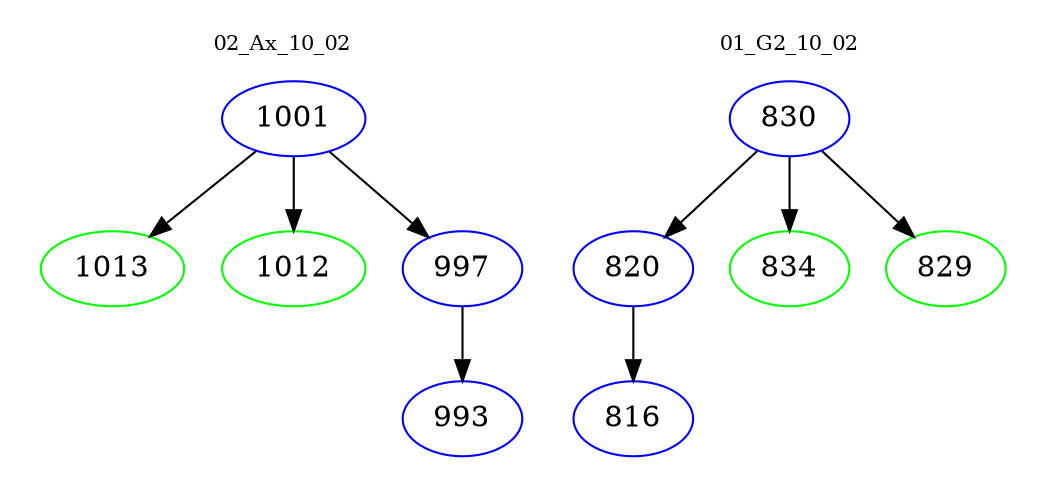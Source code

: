 digraph{
subgraph cluster_0 {
color = white
label = "02_Ax_10_02";
fontsize=10;
T0_1001 [label="1001", color="blue"]
T0_1001 -> T0_1013 [color="black"]
T0_1013 [label="1013", color="green"]
T0_1001 -> T0_1012 [color="black"]
T0_1012 [label="1012", color="green"]
T0_1001 -> T0_997 [color="black"]
T0_997 [label="997", color="blue"]
T0_997 -> T0_993 [color="black"]
T0_993 [label="993", color="blue"]
}
subgraph cluster_1 {
color = white
label = "01_G2_10_02";
fontsize=10;
T1_830 [label="830", color="blue"]
T1_830 -> T1_820 [color="black"]
T1_820 [label="820", color="blue"]
T1_820 -> T1_816 [color="black"]
T1_816 [label="816", color="blue"]
T1_830 -> T1_834 [color="black"]
T1_834 [label="834", color="green"]
T1_830 -> T1_829 [color="black"]
T1_829 [label="829", color="green"]
}
}
